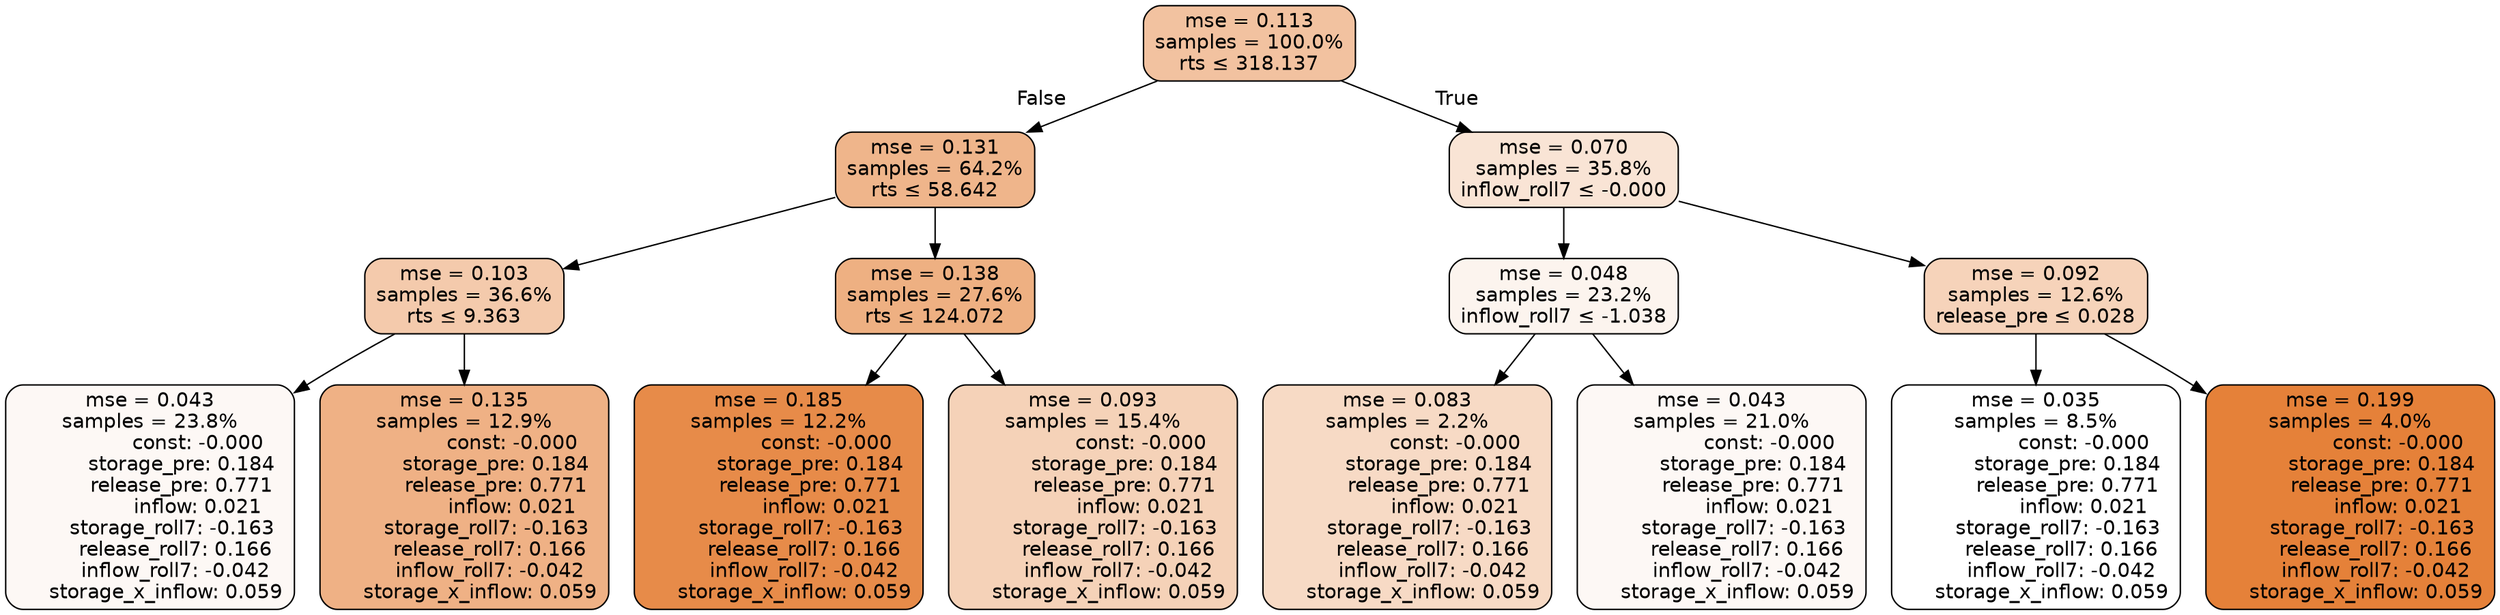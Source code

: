 digraph tree {
node [shape=rectangle, style="filled, rounded", color="black", fontname=helvetica] ;
edge [fontname=helvetica] ;
	"0" [label="mse = 0.113
samples = 100.0%
rts &le; 318.137", fillcolor="#f2c2a0"]
	"1" [label="mse = 0.131
samples = 64.2%
rts &le; 58.642", fillcolor="#efb58b"]
	"2" [label="mse = 0.103
samples = 36.6%
rts &le; 9.363", fillcolor="#f4caac"]
	"3" [label="mse = 0.043
samples = 23.8%
               const: -0.000
          storage_pre: 0.184
          release_pre: 0.771
               inflow: 0.021
       storage_roll7: -0.163
        release_roll7: 0.166
        inflow_roll7: -0.042
     storage_x_inflow: 0.059", fillcolor="#fdf8f5"]
	"4" [label="mse = 0.135
samples = 12.9%
               const: -0.000
          storage_pre: 0.184
          release_pre: 0.771
               inflow: 0.021
       storage_roll7: -0.163
        release_roll7: 0.166
        inflow_roll7: -0.042
     storage_x_inflow: 0.059", fillcolor="#efb185"]
	"5" [label="mse = 0.138
samples = 27.6%
rts &le; 124.072", fillcolor="#eeb082"]
	"6" [label="mse = 0.185
samples = 12.2%
               const: -0.000
          storage_pre: 0.184
          release_pre: 0.771
               inflow: 0.021
       storage_roll7: -0.163
        release_roll7: 0.166
        inflow_roll7: -0.042
     storage_x_inflow: 0.059", fillcolor="#e78b49"]
	"7" [label="mse = 0.093
samples = 15.4%
               const: -0.000
          storage_pre: 0.184
          release_pre: 0.771
               inflow: 0.021
       storage_roll7: -0.163
        release_roll7: 0.166
        inflow_roll7: -0.042
     storage_x_inflow: 0.059", fillcolor="#f5d2b8"]
	"8" [label="mse = 0.070
samples = 35.8%
inflow_roll7 &le; -0.000", fillcolor="#f9e4d5"]
	"9" [label="mse = 0.048
samples = 23.2%
inflow_roll7 &le; -1.038", fillcolor="#fcf4ee"]
	"10" [label="mse = 0.083
samples = 2.2%
               const: -0.000
          storage_pre: 0.184
          release_pre: 0.771
               inflow: 0.021
       storage_roll7: -0.163
        release_roll7: 0.166
        inflow_roll7: -0.042
     storage_x_inflow: 0.059", fillcolor="#f7dac5"]
	"11" [label="mse = 0.043
samples = 21.0%
               const: -0.000
          storage_pre: 0.184
          release_pre: 0.771
               inflow: 0.021
       storage_roll7: -0.163
        release_roll7: 0.166
        inflow_roll7: -0.042
     storage_x_inflow: 0.059", fillcolor="#fdf8f5"]
	"12" [label="mse = 0.092
samples = 12.6%
release_pre &le; 0.028", fillcolor="#f6d3ba"]
	"13" [label="mse = 0.035
samples = 8.5%
               const: -0.000
          storage_pre: 0.184
          release_pre: 0.771
               inflow: 0.021
       storage_roll7: -0.163
        release_roll7: 0.166
        inflow_roll7: -0.042
     storage_x_inflow: 0.059", fillcolor="#ffffff"]
	"14" [label="mse = 0.199
samples = 4.0%
               const: -0.000
          storage_pre: 0.184
          release_pre: 0.771
               inflow: 0.021
       storage_roll7: -0.163
        release_roll7: 0.166
        inflow_roll7: -0.042
     storage_x_inflow: 0.059", fillcolor="#e58139"]

	"0" -> "1" [labeldistance=2.5, labelangle=45, headlabel="False"]
	"1" -> "2"
	"2" -> "3"
	"2" -> "4"
	"1" -> "5"
	"5" -> "6"
	"5" -> "7"
	"0" -> "8" [labeldistance=2.5, labelangle=-45, headlabel="True"]
	"8" -> "9"
	"9" -> "10"
	"9" -> "11"
	"8" -> "12"
	"12" -> "13"
	"12" -> "14"
}